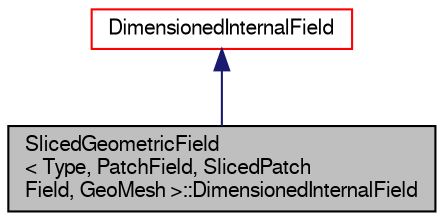 digraph "SlicedGeometricField&lt; Type, PatchField, SlicedPatchField, GeoMesh &gt;::DimensionedInternalField"
{
  bgcolor="transparent";
  edge [fontname="FreeSans",fontsize="10",labelfontname="FreeSans",labelfontsize="10"];
  node [fontname="FreeSans",fontsize="10",shape=record];
  Node0 [label="SlicedGeometricField\l\< Type, PatchField, SlicedPatch\lField, GeoMesh \>::DimensionedInternalField",height=0.2,width=0.4,color="black", fillcolor="grey75", style="filled", fontcolor="black"];
  Node1 -> Node0 [dir="back",color="midnightblue",fontsize="10",style="solid",fontname="FreeSans"];
  Node1 [label="DimensionedInternalField",height=0.2,width=0.4,color="red",URL="$a26390.html",tooltip="Field with dimensions and associated with geometry type GeoMesh which is used to size the field and a..."];
}
